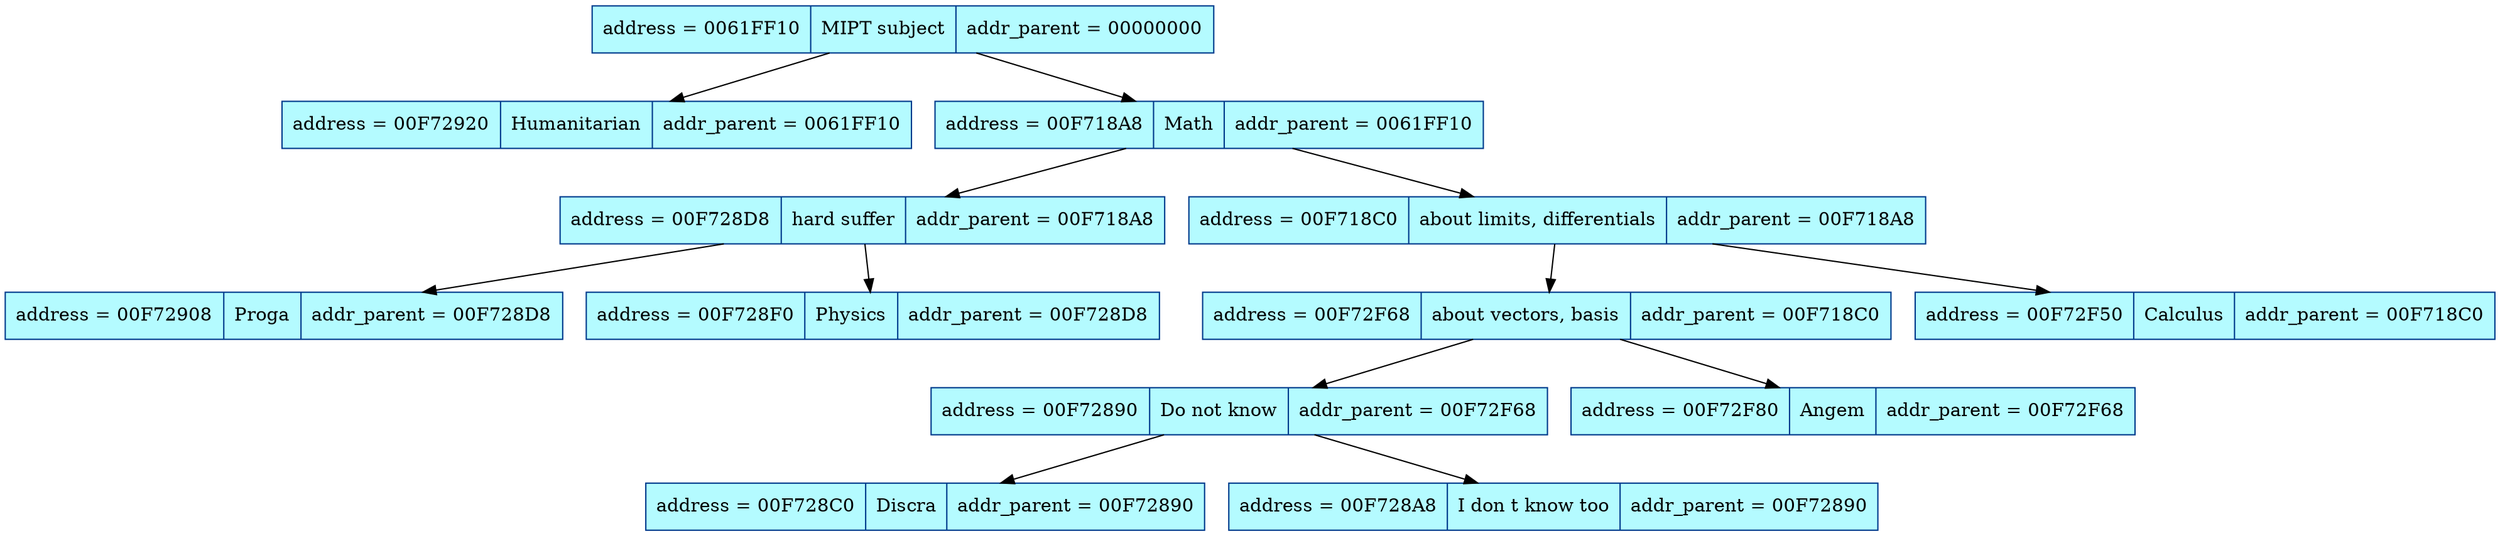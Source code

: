 digraph structs {
rankdir=HR;
node[color= "#003A8C",style="filled", fillcolor="#B4FBFF", fontsize=14];
edge[color="black", weight = 9,fontsize=14];
el_0061FF10 [shape=record, label= "address = 0061FF10|MIPT subject| addr_parent = 00000000"];
el_00F72920 [shape=record, label= "address = 00F72920|Humanitarian| addr_parent = 0061FF10"];
el_00F718A8 [shape=record, label= "address = 00F718A8|Math| addr_parent = 0061FF10"];
el_00F728D8 [shape=record, label= "address = 00F728D8|hard suffer| addr_parent = 00F718A8"];
el_00F72908 [shape=record, label= "address = 00F72908|Proga| addr_parent = 00F728D8"];
el_00F728F0 [shape=record, label= "address = 00F728F0|Physics| addr_parent = 00F728D8"];
el_00F718C0 [shape=record, label= "address = 00F718C0|about limits, differentials| addr_parent = 00F718A8"];
el_00F72F68 [shape=record, label= "address = 00F72F68|about vectors, basis| addr_parent = 00F718C0"];
el_00F72890 [shape=record, label= "address = 00F72890|Do not know| addr_parent = 00F72F68"];
el_00F728C0 [shape=record, label= "address = 00F728C0|Discra| addr_parent = 00F72890"];
el_00F728A8 [shape=record, label= "address = 00F728A8|I don t know too| addr_parent = 00F72890"];
el_00F72F80 [shape=record, label= "address = 00F72F80|Angem| addr_parent = 00F72F68"];
el_00F72F50 [shape=record, label= "address = 00F72F50|Calculus| addr_parent = 00F718C0"];
el_0061FF10->el_00F72920;
el_0061FF10->el_00F718A8;
el_00F718A8->el_00F728D8;
el_00F728D8->el_00F72908;
el_00F728D8->el_00F728F0;
el_00F718A8->el_00F718C0;
el_00F718C0->el_00F72F68;
el_00F72F68->el_00F72890;
el_00F72890->el_00F728C0;
el_00F72890->el_00F728A8;
el_00F72F68->el_00F72F80;
el_00F718C0->el_00F72F50;

}